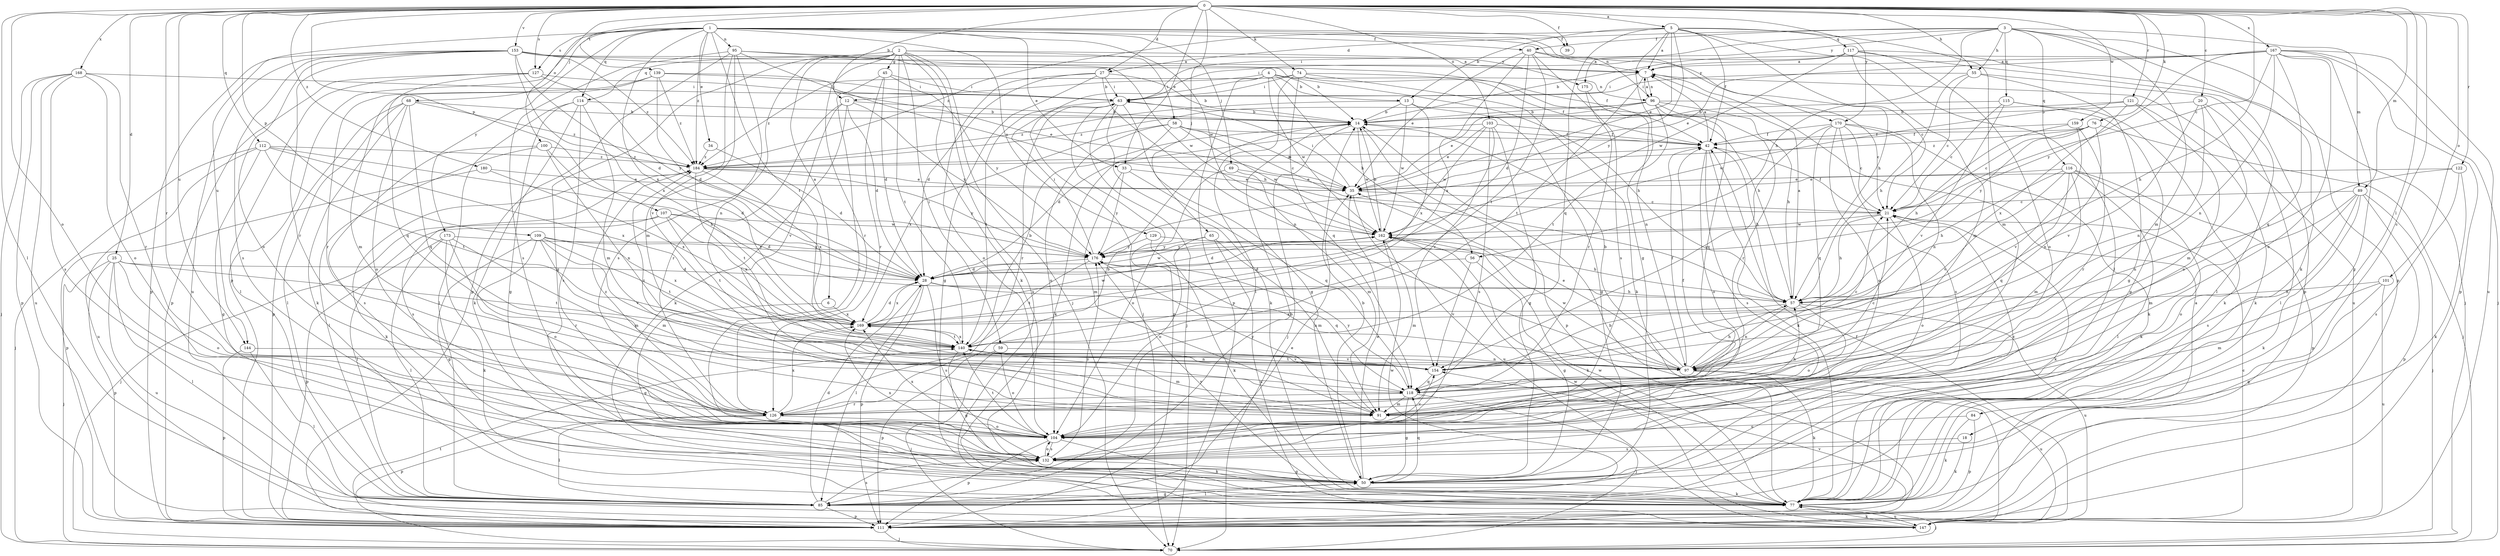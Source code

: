 strict digraph  {
0;
1;
2;
3;
4;
5;
6;
7;
12;
13;
14;
18;
20;
21;
25;
27;
28;
33;
34;
35;
39;
40;
42;
45;
50;
55;
56;
57;
58;
59;
63;
65;
68;
69;
70;
74;
76;
77;
84;
85;
89;
91;
95;
96;
97;
100;
101;
103;
104;
107;
109;
111;
112;
114;
115;
116;
117;
118;
121;
122;
126;
127;
129;
132;
139;
140;
144;
147;
153;
154;
159;
162;
167;
168;
169;
170;
173;
175;
176;
180;
184;
0 -> 5  [label=a];
0 -> 12  [label=b];
0 -> 18  [label=c];
0 -> 20  [label=c];
0 -> 21  [label=c];
0 -> 25  [label=d];
0 -> 27  [label=d];
0 -> 33  [label=e];
0 -> 39  [label=f];
0 -> 55  [label=h];
0 -> 65  [label=j];
0 -> 74  [label=k];
0 -> 76  [label=k];
0 -> 84  [label=l];
0 -> 85  [label=l];
0 -> 89  [label=m];
0 -> 100  [label=o];
0 -> 101  [label=o];
0 -> 103  [label=o];
0 -> 104  [label=o];
0 -> 107  [label=p];
0 -> 109  [label=p];
0 -> 112  [label=q];
0 -> 121  [label=r];
0 -> 122  [label=r];
0 -> 126  [label=r];
0 -> 127  [label=s];
0 -> 139  [label=t];
0 -> 144  [label=u];
0 -> 153  [label=v];
0 -> 159  [label=w];
0 -> 167  [label=x];
0 -> 168  [label=x];
0 -> 170  [label=y];
0 -> 180  [label=z];
1 -> 33  [label=e];
1 -> 34  [label=e];
1 -> 39  [label=f];
1 -> 40  [label=f];
1 -> 68  [label=j];
1 -> 69  [label=j];
1 -> 95  [label=n];
1 -> 96  [label=n];
1 -> 111  [label=p];
1 -> 114  [label=q];
1 -> 127  [label=s];
1 -> 129  [label=s];
1 -> 140  [label=t];
1 -> 144  [label=u];
1 -> 162  [label=w];
1 -> 169  [label=x];
1 -> 170  [label=y];
1 -> 173  [label=y];
1 -> 184  [label=z];
2 -> 6  [label=a];
2 -> 45  [label=g];
2 -> 50  [label=g];
2 -> 58  [label=i];
2 -> 59  [label=i];
2 -> 70  [label=j];
2 -> 77  [label=k];
2 -> 114  [label=q];
2 -> 126  [label=r];
2 -> 132  [label=s];
2 -> 140  [label=t];
2 -> 147  [label=u];
2 -> 175  [label=y];
3 -> 27  [label=d];
3 -> 40  [label=f];
3 -> 55  [label=h];
3 -> 56  [label=h];
3 -> 63  [label=i];
3 -> 77  [label=k];
3 -> 89  [label=m];
3 -> 91  [label=m];
3 -> 111  [label=p];
3 -> 115  [label=q];
3 -> 116  [label=q];
3 -> 175  [label=y];
4 -> 12  [label=b];
4 -> 13  [label=b];
4 -> 56  [label=h];
4 -> 57  [label=h];
4 -> 70  [label=j];
4 -> 96  [label=n];
4 -> 111  [label=p];
4 -> 162  [label=w];
5 -> 7  [label=a];
5 -> 13  [label=b];
5 -> 35  [label=e];
5 -> 42  [label=f];
5 -> 50  [label=g];
5 -> 57  [label=h];
5 -> 85  [label=l];
5 -> 91  [label=m];
5 -> 117  [label=q];
5 -> 118  [label=q];
5 -> 176  [label=y];
5 -> 184  [label=z];
6 -> 50  [label=g];
6 -> 169  [label=x];
7 -> 63  [label=i];
7 -> 96  [label=n];
7 -> 140  [label=t];
7 -> 147  [label=u];
12 -> 14  [label=b];
12 -> 28  [label=d];
12 -> 77  [label=k];
12 -> 126  [label=r];
12 -> 154  [label=v];
12 -> 176  [label=y];
13 -> 14  [label=b];
13 -> 50  [label=g];
13 -> 162  [label=w];
13 -> 169  [label=x];
13 -> 184  [label=z];
14 -> 42  [label=f];
14 -> 70  [label=j];
14 -> 111  [label=p];
14 -> 162  [label=w];
18 -> 77  [label=k];
18 -> 132  [label=s];
20 -> 14  [label=b];
20 -> 85  [label=l];
20 -> 91  [label=m];
20 -> 97  [label=n];
20 -> 154  [label=v];
21 -> 42  [label=f];
21 -> 57  [label=h];
21 -> 77  [label=k];
21 -> 104  [label=o];
21 -> 162  [label=w];
25 -> 28  [label=d];
25 -> 70  [label=j];
25 -> 85  [label=l];
25 -> 104  [label=o];
25 -> 111  [label=p];
25 -> 140  [label=t];
25 -> 147  [label=u];
27 -> 14  [label=b];
27 -> 28  [label=d];
27 -> 50  [label=g];
27 -> 63  [label=i];
27 -> 97  [label=n];
27 -> 104  [label=o];
28 -> 57  [label=h];
28 -> 85  [label=l];
28 -> 97  [label=n];
28 -> 111  [label=p];
28 -> 132  [label=s];
28 -> 162  [label=w];
28 -> 169  [label=x];
33 -> 35  [label=e];
33 -> 91  [label=m];
33 -> 118  [label=q];
33 -> 176  [label=y];
34 -> 28  [label=d];
34 -> 184  [label=z];
35 -> 21  [label=c];
35 -> 63  [label=i];
35 -> 147  [label=u];
40 -> 7  [label=a];
40 -> 21  [label=c];
40 -> 28  [label=d];
40 -> 35  [label=e];
40 -> 132  [label=s];
40 -> 140  [label=t];
40 -> 169  [label=x];
42 -> 7  [label=a];
42 -> 57  [label=h];
42 -> 77  [label=k];
42 -> 104  [label=o];
42 -> 132  [label=s];
42 -> 184  [label=z];
45 -> 28  [label=d];
45 -> 63  [label=i];
45 -> 126  [label=r];
45 -> 132  [label=s];
45 -> 176  [label=y];
50 -> 14  [label=b];
50 -> 35  [label=e];
50 -> 77  [label=k];
50 -> 85  [label=l];
50 -> 118  [label=q];
55 -> 21  [label=c];
55 -> 50  [label=g];
55 -> 57  [label=h];
55 -> 63  [label=i];
55 -> 85  [label=l];
56 -> 28  [label=d];
56 -> 50  [label=g];
56 -> 154  [label=v];
57 -> 7  [label=a];
57 -> 97  [label=n];
57 -> 104  [label=o];
57 -> 147  [label=u];
57 -> 169  [label=x];
58 -> 21  [label=c];
58 -> 35  [label=e];
58 -> 42  [label=f];
58 -> 77  [label=k];
58 -> 104  [label=o];
58 -> 162  [label=w];
58 -> 169  [label=x];
59 -> 70  [label=j];
59 -> 104  [label=o];
59 -> 111  [label=p];
59 -> 154  [label=v];
63 -> 14  [label=b];
63 -> 50  [label=g];
63 -> 70  [label=j];
63 -> 77  [label=k];
63 -> 111  [label=p];
63 -> 126  [label=r];
63 -> 140  [label=t];
65 -> 91  [label=m];
65 -> 104  [label=o];
65 -> 147  [label=u];
65 -> 176  [label=y];
68 -> 14  [label=b];
68 -> 77  [label=k];
68 -> 85  [label=l];
68 -> 104  [label=o];
68 -> 111  [label=p];
68 -> 118  [label=q];
68 -> 184  [label=z];
69 -> 35  [label=e];
69 -> 91  [label=m];
69 -> 104  [label=o];
70 -> 140  [label=t];
74 -> 42  [label=f];
74 -> 57  [label=h];
74 -> 63  [label=i];
74 -> 77  [label=k];
74 -> 85  [label=l];
74 -> 118  [label=q];
74 -> 184  [label=z];
76 -> 21  [label=c];
76 -> 42  [label=f];
76 -> 70  [label=j];
76 -> 97  [label=n];
76 -> 176  [label=y];
76 -> 184  [label=z];
77 -> 70  [label=j];
77 -> 147  [label=u];
77 -> 162  [label=w];
77 -> 176  [label=y];
84 -> 77  [label=k];
84 -> 104  [label=o];
84 -> 111  [label=p];
85 -> 14  [label=b];
85 -> 28  [label=d];
85 -> 35  [label=e];
85 -> 50  [label=g];
85 -> 111  [label=p];
85 -> 132  [label=s];
85 -> 162  [label=w];
89 -> 21  [label=c];
89 -> 70  [label=j];
89 -> 77  [label=k];
89 -> 91  [label=m];
89 -> 104  [label=o];
89 -> 111  [label=p];
89 -> 132  [label=s];
91 -> 57  [label=h];
91 -> 176  [label=y];
95 -> 7  [label=a];
95 -> 57  [label=h];
95 -> 91  [label=m];
95 -> 97  [label=n];
95 -> 111  [label=p];
95 -> 132  [label=s];
95 -> 154  [label=v];
95 -> 162  [label=w];
96 -> 7  [label=a];
96 -> 14  [label=b];
96 -> 21  [label=c];
96 -> 35  [label=e];
96 -> 57  [label=h];
96 -> 118  [label=q];
96 -> 126  [label=r];
96 -> 140  [label=t];
96 -> 184  [label=z];
97 -> 14  [label=b];
97 -> 21  [label=c];
97 -> 35  [label=e];
97 -> 42  [label=f];
97 -> 57  [label=h];
97 -> 77  [label=k];
97 -> 147  [label=u];
97 -> 162  [label=w];
100 -> 28  [label=d];
100 -> 85  [label=l];
100 -> 97  [label=n];
100 -> 132  [label=s];
100 -> 184  [label=z];
101 -> 50  [label=g];
101 -> 57  [label=h];
101 -> 91  [label=m];
101 -> 147  [label=u];
103 -> 28  [label=d];
103 -> 35  [label=e];
103 -> 42  [label=f];
103 -> 50  [label=g];
103 -> 132  [label=s];
103 -> 154  [label=v];
103 -> 162  [label=w];
104 -> 77  [label=k];
104 -> 111  [label=p];
104 -> 132  [label=s];
104 -> 140  [label=t];
104 -> 154  [label=v];
104 -> 169  [label=x];
107 -> 28  [label=d];
107 -> 70  [label=j];
107 -> 85  [label=l];
107 -> 140  [label=t];
107 -> 162  [label=w];
107 -> 169  [label=x];
109 -> 50  [label=g];
109 -> 91  [label=m];
109 -> 104  [label=o];
109 -> 140  [label=t];
109 -> 154  [label=v];
109 -> 169  [label=x];
109 -> 176  [label=y];
111 -> 7  [label=a];
111 -> 70  [label=j];
111 -> 154  [label=v];
112 -> 50  [label=g];
112 -> 57  [label=h];
112 -> 70  [label=j];
112 -> 140  [label=t];
112 -> 147  [label=u];
112 -> 169  [label=x];
112 -> 184  [label=z];
114 -> 14  [label=b];
114 -> 50  [label=g];
114 -> 77  [label=k];
114 -> 85  [label=l];
114 -> 91  [label=m];
114 -> 132  [label=s];
115 -> 14  [label=b];
115 -> 21  [label=c];
115 -> 50  [label=g];
115 -> 77  [label=k];
115 -> 154  [label=v];
116 -> 35  [label=e];
116 -> 57  [label=h];
116 -> 77  [label=k];
116 -> 85  [label=l];
116 -> 91  [label=m];
116 -> 111  [label=p];
116 -> 118  [label=q];
116 -> 154  [label=v];
117 -> 7  [label=a];
117 -> 63  [label=i];
117 -> 70  [label=j];
117 -> 91  [label=m];
117 -> 104  [label=o];
117 -> 111  [label=p];
117 -> 162  [label=w];
118 -> 21  [label=c];
118 -> 50  [label=g];
118 -> 70  [label=j];
118 -> 91  [label=m];
118 -> 126  [label=r];
118 -> 176  [label=y];
118 -> 184  [label=z];
121 -> 14  [label=b];
121 -> 77  [label=k];
121 -> 104  [label=o];
121 -> 162  [label=w];
121 -> 169  [label=x];
122 -> 35  [label=e];
122 -> 77  [label=k];
122 -> 97  [label=n];
122 -> 132  [label=s];
126 -> 14  [label=b];
126 -> 42  [label=f];
126 -> 85  [label=l];
126 -> 104  [label=o];
126 -> 111  [label=p];
126 -> 169  [label=x];
126 -> 184  [label=z];
127 -> 63  [label=i];
127 -> 85  [label=l];
127 -> 111  [label=p];
127 -> 118  [label=q];
127 -> 176  [label=y];
129 -> 57  [label=h];
129 -> 77  [label=k];
129 -> 176  [label=y];
132 -> 21  [label=c];
132 -> 50  [label=g];
132 -> 104  [label=o];
132 -> 169  [label=x];
132 -> 176  [label=y];
139 -> 28  [label=d];
139 -> 35  [label=e];
139 -> 63  [label=i];
139 -> 91  [label=m];
139 -> 126  [label=r];
139 -> 184  [label=z];
140 -> 14  [label=b];
140 -> 50  [label=g];
140 -> 91  [label=m];
140 -> 97  [label=n];
140 -> 154  [label=v];
140 -> 169  [label=x];
144 -> 85  [label=l];
144 -> 97  [label=n];
144 -> 111  [label=p];
147 -> 14  [label=b];
147 -> 21  [label=c];
147 -> 42  [label=f];
147 -> 77  [label=k];
147 -> 162  [label=w];
153 -> 7  [label=a];
153 -> 14  [label=b];
153 -> 28  [label=d];
153 -> 42  [label=f];
153 -> 104  [label=o];
153 -> 111  [label=p];
153 -> 126  [label=r];
153 -> 132  [label=s];
153 -> 147  [label=u];
153 -> 169  [label=x];
153 -> 184  [label=z];
154 -> 118  [label=q];
154 -> 140  [label=t];
159 -> 42  [label=f];
159 -> 57  [label=h];
159 -> 126  [label=r];
159 -> 154  [label=v];
162 -> 14  [label=b];
162 -> 28  [label=d];
162 -> 77  [label=k];
162 -> 91  [label=m];
162 -> 176  [label=y];
167 -> 7  [label=a];
167 -> 14  [label=b];
167 -> 35  [label=e];
167 -> 50  [label=g];
167 -> 57  [label=h];
167 -> 70  [label=j];
167 -> 97  [label=n];
167 -> 104  [label=o];
167 -> 111  [label=p];
167 -> 118  [label=q];
167 -> 147  [label=u];
167 -> 176  [label=y];
168 -> 63  [label=i];
168 -> 70  [label=j];
168 -> 104  [label=o];
168 -> 111  [label=p];
168 -> 126  [label=r];
168 -> 132  [label=s];
168 -> 147  [label=u];
169 -> 28  [label=d];
169 -> 140  [label=t];
169 -> 162  [label=w];
170 -> 21  [label=c];
170 -> 42  [label=f];
170 -> 77  [label=k];
170 -> 97  [label=n];
170 -> 104  [label=o];
170 -> 118  [label=q];
170 -> 132  [label=s];
170 -> 154  [label=v];
173 -> 77  [label=k];
173 -> 85  [label=l];
173 -> 91  [label=m];
173 -> 111  [label=p];
173 -> 126  [label=r];
173 -> 176  [label=y];
175 -> 97  [label=n];
175 -> 126  [label=r];
176 -> 28  [label=d];
176 -> 63  [label=i];
176 -> 118  [label=q];
176 -> 140  [label=t];
180 -> 35  [label=e];
180 -> 111  [label=p];
180 -> 169  [label=x];
184 -> 35  [label=e];
184 -> 77  [label=k];
184 -> 132  [label=s];
184 -> 140  [label=t];
184 -> 169  [label=x];
184 -> 176  [label=y];
}
